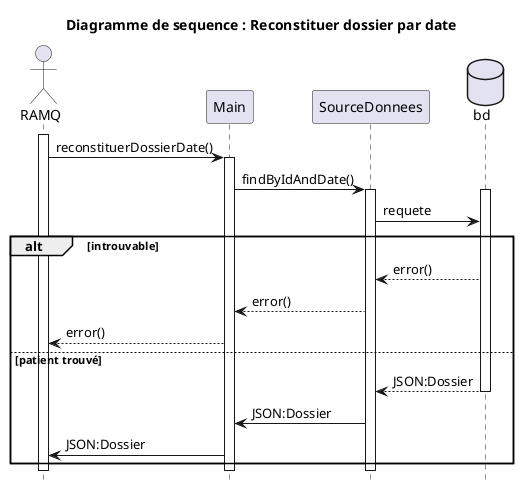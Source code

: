 @startuml
title Diagramme de sequence : Reconstituer dossier par date
hide footbox
Actor "RAMQ" as ramq
activate ramq
hide footbox
ramq -> Main: reconstituerDossierDate()
activate Main
Main -> SourceDonnees: findByIdAndDate()
activate SourceDonnees
database Bd as "bd"
activate Bd
SourceDonnees -> Bd: requete
alt introuvable
Bd --> SourceDonnees: error()
SourceDonnees --> Main: error()
Main --> ramq: error()
else patient trouvé
Bd --> SourceDonnees:JSON:Dossier
deactivate Bd
SourceDonnees -> Main: JSON:Dossier
Main -> ramq: JSON:Dossier
end
deactivate SourceDonnees

deactivate Main
deactivate ramq

@enduml